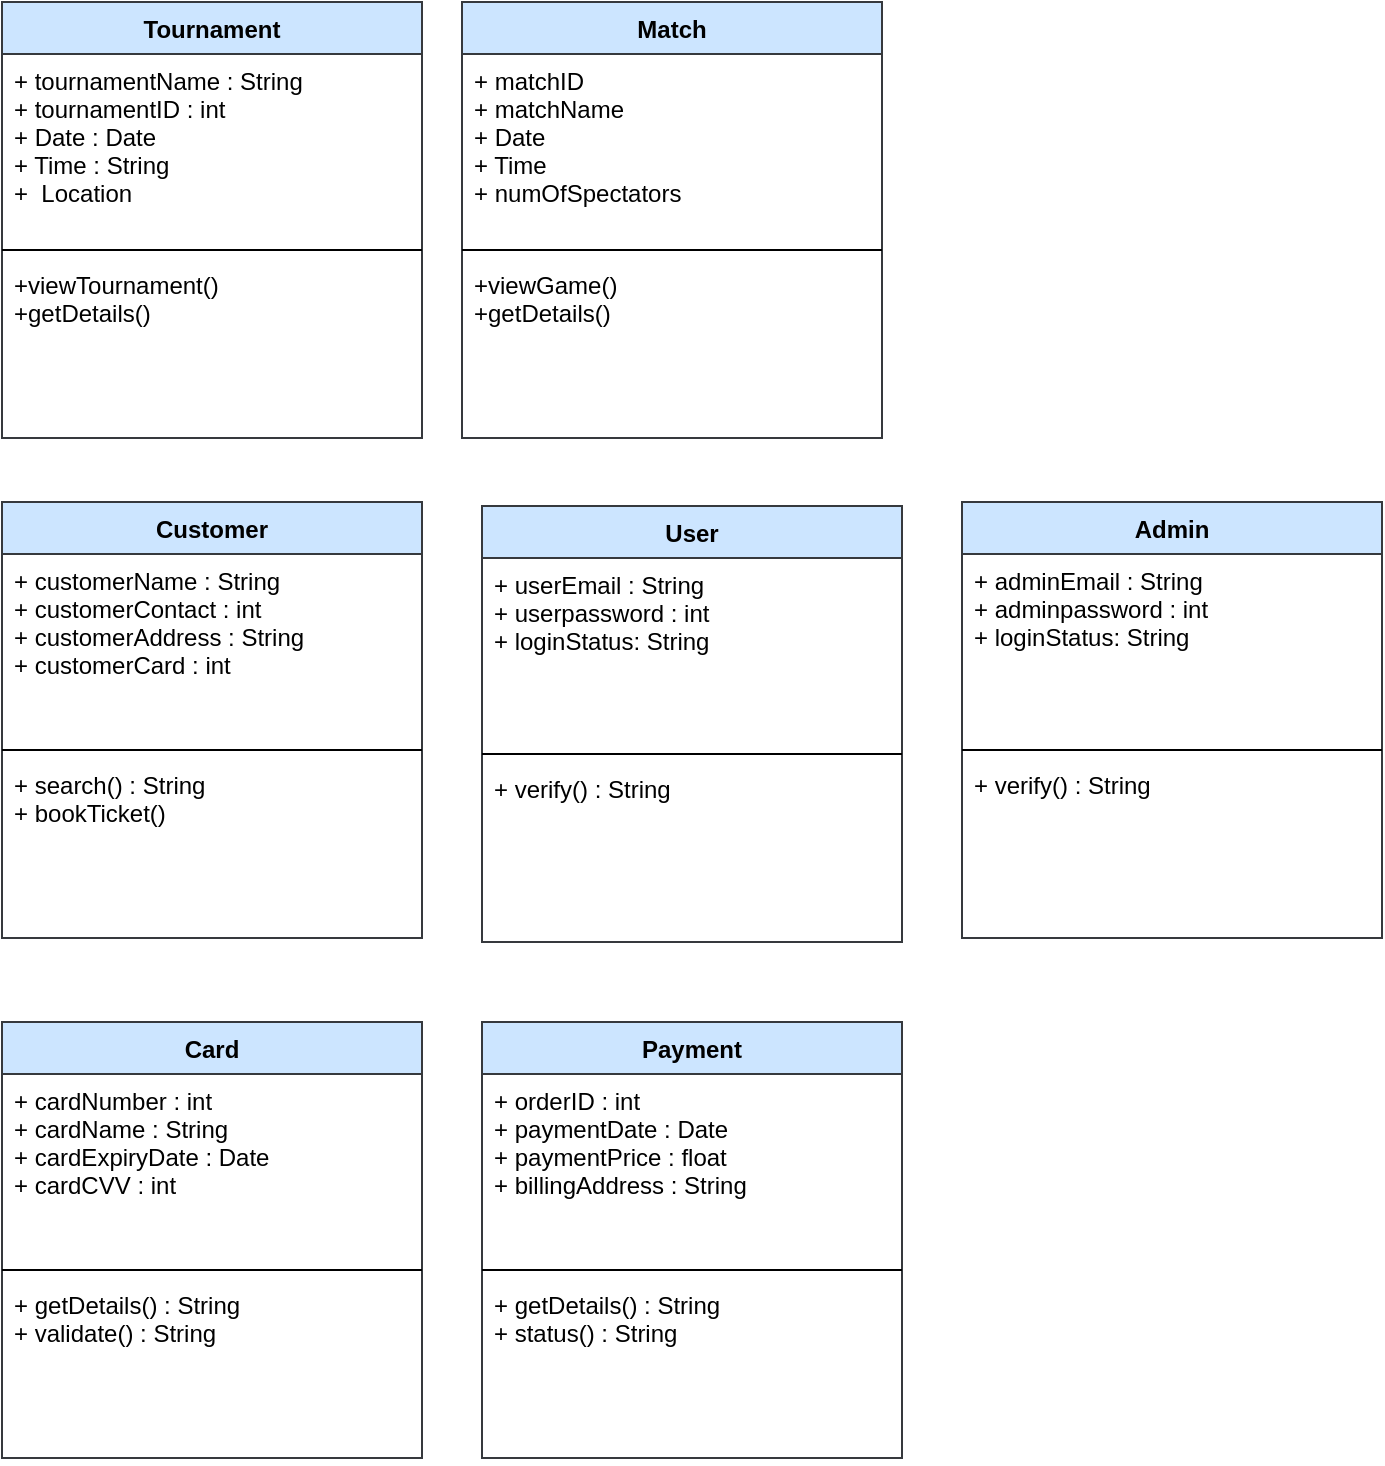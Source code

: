 <mxfile version="16.5.1" type="device"><diagram id="3vQWCCMsdnznFAsSoAzz" name="Page-1"><mxGraphModel dx="618" dy="819" grid="1" gridSize="10" guides="1" tooltips="1" connect="1" arrows="1" fold="1" page="1" pageScale="1" pageWidth="850" pageHeight="1100" math="0" shadow="0"><root><mxCell id="0"/><mxCell id="1" parent="0"/><mxCell id="2He61HrRKC17P1RRRX-F-1" value="Tournament" style="swimlane;fontStyle=1;align=center;verticalAlign=top;childLayout=stackLayout;horizontal=1;startSize=26;horizontalStack=0;resizeParent=1;resizeParentMax=0;resizeLast=0;collapsible=1;marginBottom=0;fillColor=#cce5ff;strokeColor=#36393d;" parent="1" vertex="1"><mxGeometry x="80" y="80" width="210" height="218" as="geometry"><mxRectangle x="80" y="80" width="90" height="26" as="alternateBounds"/></mxGeometry></mxCell><mxCell id="2He61HrRKC17P1RRRX-F-2" value="+ tournamentName : String&#10;+ tournamentID : int &#10;+ Date : Date&#10;+ Time : String&#10;+  Location" style="text;strokeColor=none;fillColor=none;align=left;verticalAlign=top;spacingLeft=4;spacingRight=4;overflow=hidden;rotatable=0;points=[[0,0.5],[1,0.5]];portConstraint=eastwest;" parent="2He61HrRKC17P1RRRX-F-1" vertex="1"><mxGeometry y="26" width="210" height="94" as="geometry"/></mxCell><mxCell id="2He61HrRKC17P1RRRX-F-3" value="" style="line;strokeWidth=1;fillColor=none;align=left;verticalAlign=middle;spacingTop=-1;spacingLeft=3;spacingRight=3;rotatable=0;labelPosition=right;points=[];portConstraint=eastwest;" parent="2He61HrRKC17P1RRRX-F-1" vertex="1"><mxGeometry y="120" width="210" height="8" as="geometry"/></mxCell><mxCell id="2He61HrRKC17P1RRRX-F-4" value="+viewTournament()&#10;+getDetails()" style="text;strokeColor=none;fillColor=none;align=left;verticalAlign=top;spacingLeft=4;spacingRight=4;overflow=hidden;rotatable=0;points=[[0,0.5],[1,0.5]];portConstraint=eastwest;" parent="2He61HrRKC17P1RRRX-F-1" vertex="1"><mxGeometry y="128" width="210" height="90" as="geometry"/></mxCell><mxCell id="2He61HrRKC17P1RRRX-F-8" value="Payment" style="swimlane;fontStyle=1;align=center;verticalAlign=top;childLayout=stackLayout;horizontal=1;startSize=26;horizontalStack=0;resizeParent=1;resizeParentMax=0;resizeLast=0;collapsible=1;marginBottom=0;fillColor=#cce5ff;strokeColor=#36393d;" parent="1" vertex="1"><mxGeometry x="320" y="590" width="210" height="218" as="geometry"><mxRectangle x="80" y="80" width="90" height="26" as="alternateBounds"/></mxGeometry></mxCell><mxCell id="2He61HrRKC17P1RRRX-F-9" value="+ orderID : int&#10;+ paymentDate : Date&#10;+ paymentPrice : float&#10;+ billingAddress : String" style="text;strokeColor=none;fillColor=none;align=left;verticalAlign=top;spacingLeft=4;spacingRight=4;overflow=hidden;rotatable=0;points=[[0,0.5],[1,0.5]];portConstraint=eastwest;" parent="2He61HrRKC17P1RRRX-F-8" vertex="1"><mxGeometry y="26" width="210" height="94" as="geometry"/></mxCell><mxCell id="2He61HrRKC17P1RRRX-F-10" value="" style="line;strokeWidth=1;fillColor=none;align=left;verticalAlign=middle;spacingTop=-1;spacingLeft=3;spacingRight=3;rotatable=0;labelPosition=right;points=[];portConstraint=eastwest;" parent="2He61HrRKC17P1RRRX-F-8" vertex="1"><mxGeometry y="120" width="210" height="8" as="geometry"/></mxCell><mxCell id="2He61HrRKC17P1RRRX-F-11" value="+ getDetails() : String&#10;+ status() : String" style="text;strokeColor=none;fillColor=none;align=left;verticalAlign=top;spacingLeft=4;spacingRight=4;overflow=hidden;rotatable=0;points=[[0,0.5],[1,0.5]];portConstraint=eastwest;" parent="2He61HrRKC17P1RRRX-F-8" vertex="1"><mxGeometry y="128" width="210" height="90" as="geometry"/></mxCell><mxCell id="2He61HrRKC17P1RRRX-F-12" value="Card" style="swimlane;fontStyle=1;align=center;verticalAlign=top;childLayout=stackLayout;horizontal=1;startSize=26;horizontalStack=0;resizeParent=1;resizeParentMax=0;resizeLast=0;collapsible=1;marginBottom=0;fillColor=#cce5ff;strokeColor=#36393d;" parent="1" vertex="1"><mxGeometry x="80" y="590" width="210" height="218" as="geometry"><mxRectangle x="80" y="80" width="90" height="26" as="alternateBounds"/></mxGeometry></mxCell><mxCell id="2He61HrRKC17P1RRRX-F-13" value="+ cardNumber : int&#10;+ cardName : String&#10;+ cardExpiryDate : Date&#10;+ cardCVV : int" style="text;strokeColor=none;fillColor=none;align=left;verticalAlign=top;spacingLeft=4;spacingRight=4;overflow=hidden;rotatable=0;points=[[0,0.5],[1,0.5]];portConstraint=eastwest;" parent="2He61HrRKC17P1RRRX-F-12" vertex="1"><mxGeometry y="26" width="210" height="94" as="geometry"/></mxCell><mxCell id="2He61HrRKC17P1RRRX-F-14" value="" style="line;strokeWidth=1;fillColor=none;align=left;verticalAlign=middle;spacingTop=-1;spacingLeft=3;spacingRight=3;rotatable=0;labelPosition=right;points=[];portConstraint=eastwest;" parent="2He61HrRKC17P1RRRX-F-12" vertex="1"><mxGeometry y="120" width="210" height="8" as="geometry"/></mxCell><mxCell id="2He61HrRKC17P1RRRX-F-15" value="+ getDetails() : String&#10;+ validate() : String" style="text;strokeColor=none;fillColor=none;align=left;verticalAlign=top;spacingLeft=4;spacingRight=4;overflow=hidden;rotatable=0;points=[[0,0.5],[1,0.5]];portConstraint=eastwest;" parent="2He61HrRKC17P1RRRX-F-12" vertex="1"><mxGeometry y="128" width="210" height="90" as="geometry"/></mxCell><mxCell id="2He61HrRKC17P1RRRX-F-16" value="Customer" style="swimlane;fontStyle=1;align=center;verticalAlign=top;childLayout=stackLayout;horizontal=1;startSize=26;horizontalStack=0;resizeParent=1;resizeParentMax=0;resizeLast=0;collapsible=1;marginBottom=0;fillColor=#cce5ff;strokeColor=#36393d;" parent="1" vertex="1"><mxGeometry x="80" y="330" width="210" height="218" as="geometry"><mxRectangle x="80" y="80" width="90" height="26" as="alternateBounds"/></mxGeometry></mxCell><mxCell id="2He61HrRKC17P1RRRX-F-17" value="+ customerName : String&#10;+ customerContact : int &#10;+ customerAddress : String&#10;+ customerCard : int" style="text;strokeColor=none;fillColor=none;align=left;verticalAlign=top;spacingLeft=4;spacingRight=4;overflow=hidden;rotatable=0;points=[[0,0.5],[1,0.5]];portConstraint=eastwest;" parent="2He61HrRKC17P1RRRX-F-16" vertex="1"><mxGeometry y="26" width="210" height="94" as="geometry"/></mxCell><mxCell id="2He61HrRKC17P1RRRX-F-18" value="" style="line;strokeWidth=1;fillColor=none;align=left;verticalAlign=middle;spacingTop=-1;spacingLeft=3;spacingRight=3;rotatable=0;labelPosition=right;points=[];portConstraint=eastwest;" parent="2He61HrRKC17P1RRRX-F-16" vertex="1"><mxGeometry y="120" width="210" height="8" as="geometry"/></mxCell><mxCell id="2He61HrRKC17P1RRRX-F-19" value="+ search() : String&#10;+ bookTicket()" style="text;strokeColor=none;fillColor=none;align=left;verticalAlign=top;spacingLeft=4;spacingRight=4;overflow=hidden;rotatable=0;points=[[0,0.5],[1,0.5]];portConstraint=eastwest;" parent="2He61HrRKC17P1RRRX-F-16" vertex="1"><mxGeometry y="128" width="210" height="90" as="geometry"/></mxCell><mxCell id="2He61HrRKC17P1RRRX-F-20" value="User" style="swimlane;fontStyle=1;align=center;verticalAlign=top;childLayout=stackLayout;horizontal=1;startSize=26;horizontalStack=0;resizeParent=1;resizeParentMax=0;resizeLast=0;collapsible=1;marginBottom=0;fillColor=#cce5ff;strokeColor=#36393d;" parent="1" vertex="1"><mxGeometry x="320" y="332" width="210" height="218" as="geometry"><mxRectangle x="80" y="80" width="90" height="26" as="alternateBounds"/></mxGeometry></mxCell><mxCell id="2He61HrRKC17P1RRRX-F-21" value="+ userEmail : String&#10;+ userpassword : int &#10;+ loginStatus: String&#10;" style="text;strokeColor=none;fillColor=none;align=left;verticalAlign=top;spacingLeft=4;spacingRight=4;overflow=hidden;rotatable=0;points=[[0,0.5],[1,0.5]];portConstraint=eastwest;" parent="2He61HrRKC17P1RRRX-F-20" vertex="1"><mxGeometry y="26" width="210" height="94" as="geometry"/></mxCell><mxCell id="2He61HrRKC17P1RRRX-F-22" value="" style="line;strokeWidth=1;fillColor=none;align=left;verticalAlign=middle;spacingTop=-1;spacingLeft=3;spacingRight=3;rotatable=0;labelPosition=right;points=[];portConstraint=eastwest;" parent="2He61HrRKC17P1RRRX-F-20" vertex="1"><mxGeometry y="120" width="210" height="8" as="geometry"/></mxCell><mxCell id="2He61HrRKC17P1RRRX-F-23" value="+ verify() : String&#10;" style="text;strokeColor=none;fillColor=none;align=left;verticalAlign=top;spacingLeft=4;spacingRight=4;overflow=hidden;rotatable=0;points=[[0,0.5],[1,0.5]];portConstraint=eastwest;" parent="2He61HrRKC17P1RRRX-F-20" vertex="1"><mxGeometry y="128" width="210" height="90" as="geometry"/></mxCell><mxCell id="2He61HrRKC17P1RRRX-F-24" value="Admin" style="swimlane;fontStyle=1;align=center;verticalAlign=top;childLayout=stackLayout;horizontal=1;startSize=26;horizontalStack=0;resizeParent=1;resizeParentMax=0;resizeLast=0;collapsible=1;marginBottom=0;fillColor=#cce5ff;strokeColor=#36393d;" parent="1" vertex="1"><mxGeometry x="560" y="330" width="210" height="218" as="geometry"><mxRectangle x="80" y="80" width="90" height="26" as="alternateBounds"/></mxGeometry></mxCell><mxCell id="2He61HrRKC17P1RRRX-F-25" value="+ adminEmail : String&#10;+ adminpassword : int &#10;+ loginStatus: String&#10;" style="text;strokeColor=none;fillColor=none;align=left;verticalAlign=top;spacingLeft=4;spacingRight=4;overflow=hidden;rotatable=0;points=[[0,0.5],[1,0.5]];portConstraint=eastwest;" parent="2He61HrRKC17P1RRRX-F-24" vertex="1"><mxGeometry y="26" width="210" height="94" as="geometry"/></mxCell><mxCell id="2He61HrRKC17P1RRRX-F-26" value="" style="line;strokeWidth=1;fillColor=none;align=left;verticalAlign=middle;spacingTop=-1;spacingLeft=3;spacingRight=3;rotatable=0;labelPosition=right;points=[];portConstraint=eastwest;" parent="2He61HrRKC17P1RRRX-F-24" vertex="1"><mxGeometry y="120" width="210" height="8" as="geometry"/></mxCell><mxCell id="2He61HrRKC17P1RRRX-F-27" value="+ verify() : String &#10;" style="text;strokeColor=none;fillColor=none;align=left;verticalAlign=top;spacingLeft=4;spacingRight=4;overflow=hidden;rotatable=0;points=[[0,0.5],[1,0.5]];portConstraint=eastwest;" parent="2He61HrRKC17P1RRRX-F-24" vertex="1"><mxGeometry y="128" width="210" height="90" as="geometry"/></mxCell><mxCell id="BkMYq1b999UjwdwLUqjT-1" value="Match" style="swimlane;fontStyle=1;align=center;verticalAlign=top;childLayout=stackLayout;horizontal=1;startSize=26;horizontalStack=0;resizeParent=1;resizeParentMax=0;resizeLast=0;collapsible=1;marginBottom=0;fillColor=#cce5ff;strokeColor=#36393d;" parent="1" vertex="1"><mxGeometry x="310" y="80" width="210" height="218" as="geometry"><mxRectangle x="80" y="80" width="90" height="26" as="alternateBounds"/></mxGeometry></mxCell><mxCell id="BkMYq1b999UjwdwLUqjT-2" value="+ matchID&#10;+ matchName&#10;+ Date&#10;+ Time&#10;+ numOfSpectators" style="text;strokeColor=none;fillColor=none;align=left;verticalAlign=top;spacingLeft=4;spacingRight=4;overflow=hidden;rotatable=0;points=[[0,0.5],[1,0.5]];portConstraint=eastwest;" parent="BkMYq1b999UjwdwLUqjT-1" vertex="1"><mxGeometry y="26" width="210" height="94" as="geometry"/></mxCell><mxCell id="BkMYq1b999UjwdwLUqjT-3" value="" style="line;strokeWidth=1;fillColor=none;align=left;verticalAlign=middle;spacingTop=-1;spacingLeft=3;spacingRight=3;rotatable=0;labelPosition=right;points=[];portConstraint=eastwest;" parent="BkMYq1b999UjwdwLUqjT-1" vertex="1"><mxGeometry y="120" width="210" height="8" as="geometry"/></mxCell><mxCell id="BkMYq1b999UjwdwLUqjT-4" value="+viewGame()&#10;+getDetails()" style="text;strokeColor=none;fillColor=none;align=left;verticalAlign=top;spacingLeft=4;spacingRight=4;overflow=hidden;rotatable=0;points=[[0,0.5],[1,0.5]];portConstraint=eastwest;" parent="BkMYq1b999UjwdwLUqjT-1" vertex="1"><mxGeometry y="128" width="210" height="90" as="geometry"/></mxCell></root></mxGraphModel></diagram></mxfile>